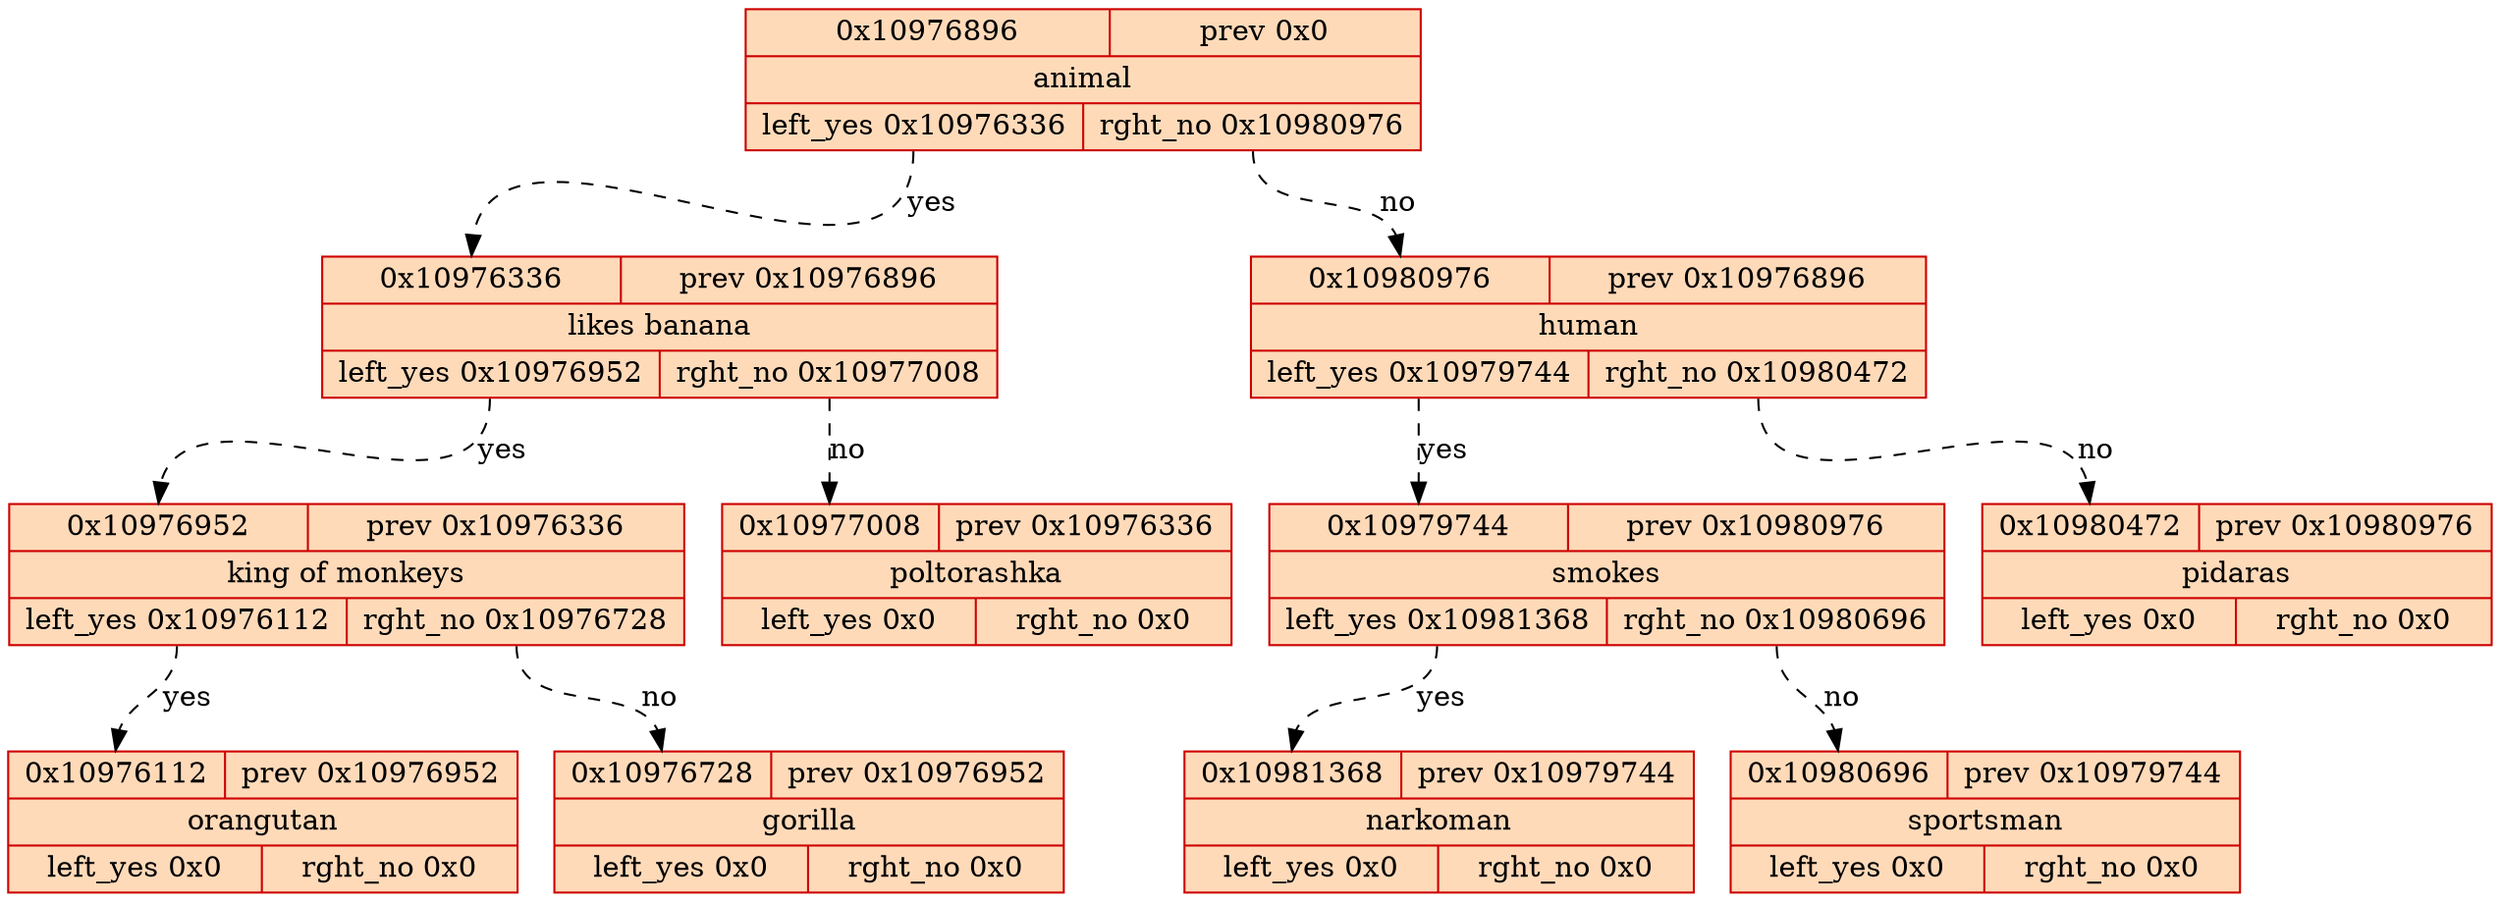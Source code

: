 digraph tree{
	rankdir=TB;
spline = ortho;
	10976896[style="filled",fillcolor="peachpuff"shape=record,color=red3,label="{{<f0> 0x10976896 |<f3>prev 0x0}|animal|{<f2>left_yes 0x10976336 | <f1>rght_no 0x10980976}}"]
	10976896:<f2>:s->10976336:<f0>:n[weight = 1, constraint=true, style="dashed", label="yes"]
	10976896:<f1>:s->10980976:<f0>:n[weight = 1, constraint=true, style="dashed", label="no"]
	10980976[style="filled",fillcolor="peachpuff"shape=record,color=red3,label="{{<f0> 0x10980976 |<f3>prev 0x10976896}|human|{<f2>left_yes 0x10979744 | <f1>rght_no 0x10980472}}"]
	10980976:<f2>:s->10979744:<f0>:n[weight = 1, constraint=true, style="dashed", label="yes"]
	10980976:<f1>:s->10980472:<f0>:n[weight = 1, constraint=true, style="dashed", label="no"]
	10980472[style="filled",fillcolor="peachpuff"shape=record,color=red3,label="{{<f0> 0x10980472 |<f3>prev 0x10980976}|pidaras|{<f2>left_yes 0x0 | <f1>rght_no 0x0}}"]
	10979744[style="filled",fillcolor="peachpuff"shape=record,color=red3,label="{{<f0> 0x10979744 |<f3>prev 0x10980976}|smokes|{<f2>left_yes 0x10981368 | <f1>rght_no 0x10980696}}"]
	10979744:<f2>:s->10981368:<f0>:n[weight = 1, constraint=true, style="dashed", label="yes"]
	10979744:<f1>:s->10980696:<f0>:n[weight = 1, constraint=true, style="dashed", label="no"]
	10980696[style="filled",fillcolor="peachpuff"shape=record,color=red3,label="{{<f0> 0x10980696 |<f3>prev 0x10979744}|sportsman|{<f2>left_yes 0x0 | <f1>rght_no 0x0}}"]
	10981368[style="filled",fillcolor="peachpuff"shape=record,color=red3,label="{{<f0> 0x10981368 |<f3>prev 0x10979744}|narkoman|{<f2>left_yes 0x0 | <f1>rght_no 0x0}}"]
	10976336[style="filled",fillcolor="peachpuff"shape=record,color=red3,label="{{<f0> 0x10976336 |<f3>prev 0x10976896}|likes banana|{<f2>left_yes 0x10976952 | <f1>rght_no 0x10977008}}"]
	10976336:<f2>:s->10976952:<f0>:n[weight = 1, constraint=true, style="dashed", label="yes"]
	10976336:<f1>:s->10977008:<f0>:n[weight = 1, constraint=true, style="dashed", label="no"]
	10977008[style="filled",fillcolor="peachpuff"shape=record,color=red3,label="{{<f0> 0x10977008 |<f3>prev 0x10976336}|poltorashka|{<f2>left_yes 0x0 | <f1>rght_no 0x0}}"]
	10976952[style="filled",fillcolor="peachpuff"shape=record,color=red3,label="{{<f0> 0x10976952 |<f3>prev 0x10976336}|king of monkeys|{<f2>left_yes 0x10976112 | <f1>rght_no 0x10976728}}"]
	10976952:<f2>:s->10976112:<f0>:n[weight = 1, constraint=true, style="dashed", label="yes"]
	10976952:<f1>:s->10976728:<f0>:n[weight = 1, constraint=true, style="dashed", label="no"]
	10976728[style="filled",fillcolor="peachpuff"shape=record,color=red3,label="{{<f0> 0x10976728 |<f3>prev 0x10976952}|gorilla|{<f2>left_yes 0x0 | <f1>rght_no 0x0}}"]
	10976112[style="filled",fillcolor="peachpuff"shape=record,color=red3,label="{{<f0> 0x10976112 |<f3>prev 0x10976952}|orangutan|{<f2>left_yes 0x0 | <f1>rght_no 0x0}}"]
}
